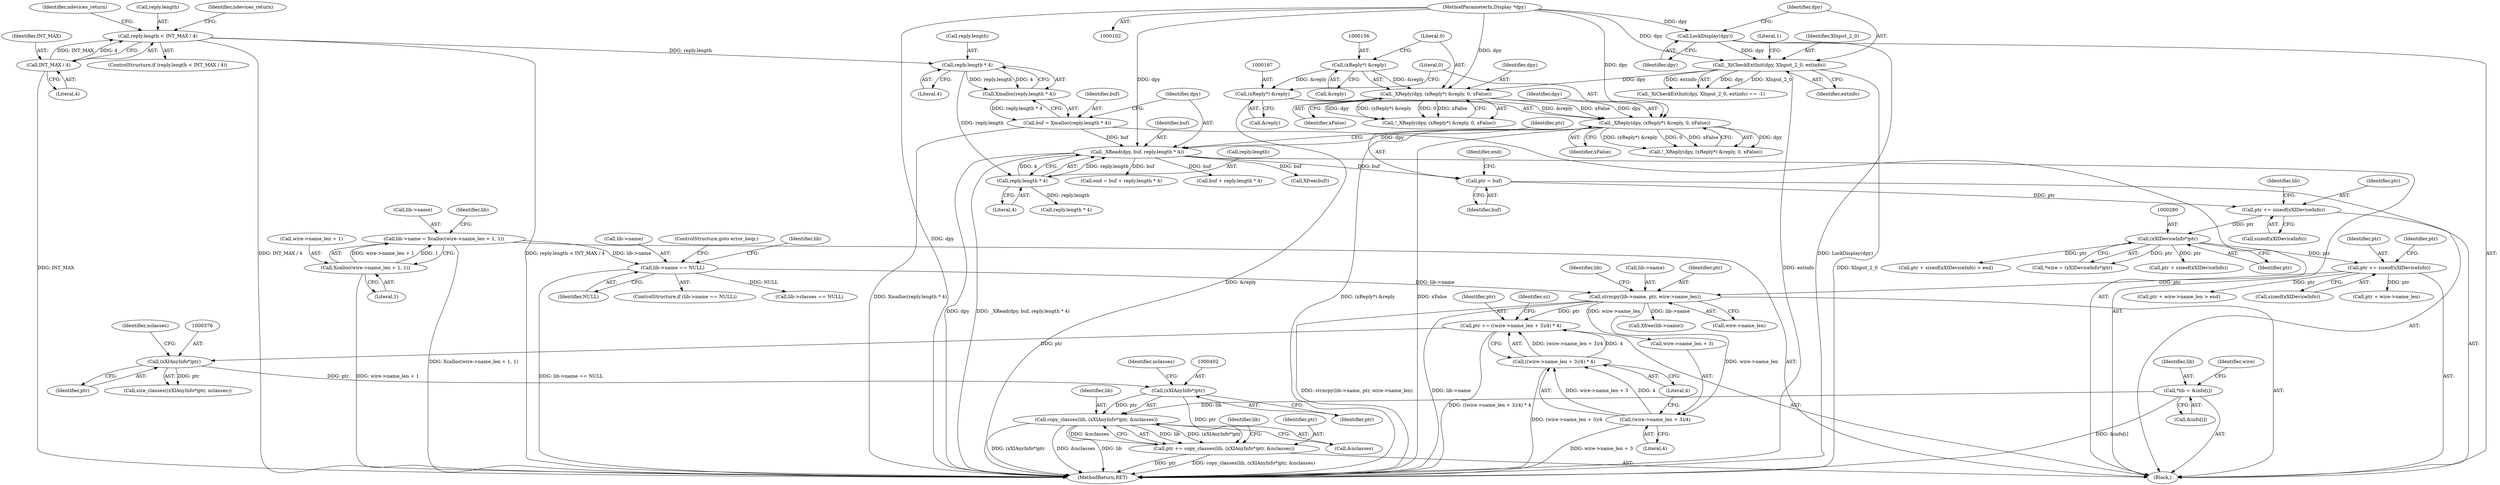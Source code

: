 digraph "0_libXi_19a9cd607de73947fcfb104682f203ffe4e1f4e5_2@API" {
"1000399" [label="(Call,copy_classes(lib, (xXIAnyInfo*)ptr, &nclasses))"];
"1000270" [label="(Call,*lib = &info[i])"];
"1000401" [label="(Call,(xXIAnyInfo*)ptr)"];
"1000375" [label="(Call,(xXIAnyInfo*)ptr)"];
"1000361" [label="(Call,ptr += ((wire->name_len + 3)/4) * 4)"];
"1000363" [label="(Call,((wire->name_len + 3)/4) * 4)"];
"1000364" [label="(Call,(wire->name_len + 3)/4)"];
"1000344" [label="(Call,strncpy(lib->name, ptr, wire->name_len))"];
"1000338" [label="(Call,lib->name == NULL)"];
"1000326" [label="(Call,lib->name = Xcalloc(wire->name_len + 1, 1))"];
"1000330" [label="(Call,Xcalloc(wire->name_len + 1, 1))"];
"1000313" [label="(Call,ptr += sizeof(xXIDeviceInfo))"];
"1000279" [label="(Call,(xXIDeviceInfo*)ptr)"];
"1000254" [label="(Call,ptr += sizeof(xXIDeviceInfo))"];
"1000228" [label="(Call,ptr = buf)"];
"1000220" [label="(Call,_XRead(dpy, buf, reply.length * 4))"];
"1000164" [label="(Call,_XReply(dpy, (xReply*) &reply, 0, xFalse))"];
"1000153" [label="(Call,_XReply(dpy, (xReply*) &reply, 0, xFalse))"];
"1000122" [label="(Call,_XiCheckExtInit(dpy, XInput_2_0, extinfo))"];
"1000118" [label="(Call,LockDisplay(dpy))"];
"1000103" [label="(MethodParameterIn,Display *dpy)"];
"1000155" [label="(Call,(xReply*) &reply)"];
"1000166" [label="(Call,(xReply*) &reply)"];
"1000212" [label="(Call,buf = Xmalloc(reply.length * 4))"];
"1000214" [label="(Call,Xmalloc(reply.length * 4))"];
"1000215" [label="(Call,reply.length * 4)"];
"1000174" [label="(Call,reply.length < INT_MAX / 4)"];
"1000178" [label="(Call,INT_MAX / 4)"];
"1000223" [label="(Call,reply.length * 4)"];
"1000397" [label="(Call,ptr += copy_classes(lib, (xXIAnyInfo*)ptr, &nclasses))"];
"1000283" [label="(Call,ptr + sizeof(xXIDeviceInfo) > end)"];
"1000227" [label="(Literal,4)"];
"1000224" [label="(Call,reply.length)"];
"1000400" [label="(Identifier,lib)"];
"1000124" [label="(Identifier,XInput_2_0)"];
"1000279" [label="(Call,(xXIDeviceInfo*)ptr)"];
"1000277" [label="(Call,*wire = (xXIDeviceInfo*)ptr)"];
"1000118" [label="(Call,LockDisplay(dpy))"];
"1000203" [label="(Identifier,ndevices_return)"];
"1000399" [label="(Call,copy_classes(lib, (xXIAnyInfo*)ptr, &nclasses))"];
"1000166" [label="(Call,(xReply*) &reply)"];
"1000386" [label="(Call,lib->classes == NULL)"];
"1000272" [label="(Call,&info[i])"];
"1000127" [label="(Literal,1)"];
"1000364" [label="(Call,(wire->name_len + 3)/4)"];
"1000375" [label="(Call,(xXIAnyInfo*)ptr)"];
"1000233" [label="(Call,buf + reply.length * 4)"];
"1000213" [label="(Identifier,buf)"];
"1000405" [label="(Identifier,nclasses)"];
"1000260" [label="(Identifier,lib)"];
"1000371" [label="(Literal,4)"];
"1000175" [label="(Call,reply.length)"];
"1000362" [label="(Identifier,ptr)"];
"1000180" [label="(Literal,4)"];
"1000355" [label="(Identifier,lib)"];
"1000404" [label="(Call,&nclasses)"];
"1000179" [label="(Identifier,INT_MAX)"];
"1000222" [label="(Identifier,buf)"];
"1000270" [label="(Call,*lib = &info[i])"];
"1000339" [label="(Call,lib->name)"];
"1000165" [label="(Identifier,dpy)"];
"1000361" [label="(Call,ptr += ((wire->name_len + 3)/4) * 4)"];
"1000173" [label="(ControlStructure,if (reply.length < INT_MAX / 4))"];
"1000330" [label="(Call,Xcalloc(wire->name_len + 1, 1))"];
"1000336" [label="(Literal,1)"];
"1000168" [label="(Call,&reply)"];
"1000123" [label="(Identifier,dpy)"];
"1000152" [label="(Call,!_XReply(dpy, (xReply*) &reply, 0, xFalse))"];
"1000212" [label="(Call,buf = Xmalloc(reply.length * 4))"];
"1000119" [label="(Identifier,dpy)"];
"1000230" [label="(Identifier,buf)"];
"1000159" [label="(Literal,0)"];
"1000327" [label="(Call,lib->name)"];
"1000157" [label="(Call,&reply)"];
"1000392" [label="(Call,Xfree(lib->name))"];
"1000229" [label="(Identifier,ptr)"];
"1000345" [label="(Call,lib->name)"];
"1000235" [label="(Call,reply.length * 4)"];
"1000326" [label="(Call,lib->name = Xcalloc(wire->name_len + 1, 1))"];
"1000284" [label="(Call,ptr + sizeof(xXIDeviceInfo))"];
"1000228" [label="(Call,ptr = buf)"];
"1000153" [label="(Call,_XReply(dpy, (xReply*) &reply, 0, xFalse))"];
"1000232" [label="(Identifier,end)"];
"1000154" [label="(Identifier,dpy)"];
"1000216" [label="(Call,reply.length)"];
"1000254" [label="(Call,ptr += sizeof(xXIDeviceInfo))"];
"1000184" [label="(Identifier,ndevices_return)"];
"1000411" [label="(MethodReturn,RET)"];
"1000343" [label="(ControlStructure,goto error_loop;)"];
"1000342" [label="(Identifier,NULL)"];
"1000314" [label="(Identifier,ptr)"];
"1000155" [label="(Call,(xReply*) &reply)"];
"1000337" [label="(ControlStructure,if (lib->name == NULL))"];
"1000377" [label="(Identifier,ptr)"];
"1000315" [label="(Call,sizeof(xXIDeviceInfo))"];
"1000344" [label="(Call,strncpy(lib->name, ptr, wire->name_len))"];
"1000374" [label="(Call,size_classes((xXIAnyInfo*)ptr, nclasses))"];
"1000363" [label="(Call,((wire->name_len + 3)/4) * 4)"];
"1000318" [label="(Call,ptr + wire->name_len > end)"];
"1000170" [label="(Literal,0)"];
"1000121" [label="(Call,_XiCheckExtInit(dpy, XInput_2_0, extinfo) == -1)"];
"1000346" [label="(Identifier,lib)"];
"1000271" [label="(Identifier,lib)"];
"1000349" [label="(Call,wire->name_len)"];
"1000163" [label="(Call,!_XReply(dpy, (xReply*) &reply, 0, xFalse))"];
"1000223" [label="(Call,reply.length * 4)"];
"1000365" [label="(Call,wire->name_len + 3)"];
"1000122" [label="(Call,_XiCheckExtInit(dpy, XInput_2_0, extinfo))"];
"1000401" [label="(Call,(xXIAnyInfo*)ptr)"];
"1000320" [label="(Identifier,ptr)"];
"1000255" [label="(Identifier,ptr)"];
"1000338" [label="(Call,lib->name == NULL)"];
"1000378" [label="(Identifier,nclasses)"];
"1000348" [label="(Identifier,ptr)"];
"1000220" [label="(Call,_XRead(dpy, buf, reply.length * 4))"];
"1000313" [label="(Call,ptr += sizeof(xXIDeviceInfo))"];
"1000125" [label="(Identifier,extinfo)"];
"1000164" [label="(Call,_XReply(dpy, (xReply*) &reply, 0, xFalse))"];
"1000174" [label="(Call,reply.length < INT_MAX / 4)"];
"1000256" [label="(Call,sizeof(xXIDeviceInfo))"];
"1000219" [label="(Literal,4)"];
"1000171" [label="(Identifier,xFalse)"];
"1000408" [label="(Identifier,lib)"];
"1000311" [label="(Call,Xfree(buf))"];
"1000214" [label="(Call,Xmalloc(reply.length * 4))"];
"1000397" [label="(Call,ptr += copy_classes(lib, (xXIAnyInfo*)ptr, &nclasses))"];
"1000178" [label="(Call,INT_MAX / 4)"];
"1000281" [label="(Identifier,ptr)"];
"1000370" [label="(Literal,4)"];
"1000103" [label="(MethodParameterIn,Display *dpy)"];
"1000106" [label="(Block,)"];
"1000221" [label="(Identifier,dpy)"];
"1000231" [label="(Call,end = buf + reply.length * 4)"];
"1000373" [label="(Identifier,sz)"];
"1000215" [label="(Call,reply.length * 4)"];
"1000331" [label="(Call,wire->name_len + 1)"];
"1000319" [label="(Call,ptr + wire->name_len)"];
"1000340" [label="(Identifier,lib)"];
"1000398" [label="(Identifier,ptr)"];
"1000278" [label="(Identifier,wire)"];
"1000160" [label="(Identifier,xFalse)"];
"1000403" [label="(Identifier,ptr)"];
"1000399" -> "1000397"  [label="AST: "];
"1000399" -> "1000404"  [label="CFG: "];
"1000400" -> "1000399"  [label="AST: "];
"1000401" -> "1000399"  [label="AST: "];
"1000404" -> "1000399"  [label="AST: "];
"1000397" -> "1000399"  [label="CFG: "];
"1000399" -> "1000411"  [label="DDG: (xXIAnyInfo*)ptr"];
"1000399" -> "1000411"  [label="DDG: &nclasses"];
"1000399" -> "1000411"  [label="DDG: lib"];
"1000399" -> "1000397"  [label="DDG: lib"];
"1000399" -> "1000397"  [label="DDG: (xXIAnyInfo*)ptr"];
"1000399" -> "1000397"  [label="DDG: &nclasses"];
"1000270" -> "1000399"  [label="DDG: lib"];
"1000401" -> "1000399"  [label="DDG: ptr"];
"1000270" -> "1000106"  [label="AST: "];
"1000270" -> "1000272"  [label="CFG: "];
"1000271" -> "1000270"  [label="AST: "];
"1000272" -> "1000270"  [label="AST: "];
"1000278" -> "1000270"  [label="CFG: "];
"1000270" -> "1000411"  [label="DDG: &info[i]"];
"1000401" -> "1000403"  [label="CFG: "];
"1000402" -> "1000401"  [label="AST: "];
"1000403" -> "1000401"  [label="AST: "];
"1000405" -> "1000401"  [label="CFG: "];
"1000401" -> "1000397"  [label="DDG: ptr"];
"1000375" -> "1000401"  [label="DDG: ptr"];
"1000375" -> "1000374"  [label="AST: "];
"1000375" -> "1000377"  [label="CFG: "];
"1000376" -> "1000375"  [label="AST: "];
"1000377" -> "1000375"  [label="AST: "];
"1000378" -> "1000375"  [label="CFG: "];
"1000375" -> "1000374"  [label="DDG: ptr"];
"1000361" -> "1000375"  [label="DDG: ptr"];
"1000361" -> "1000106"  [label="AST: "];
"1000361" -> "1000363"  [label="CFG: "];
"1000362" -> "1000361"  [label="AST: "];
"1000363" -> "1000361"  [label="AST: "];
"1000373" -> "1000361"  [label="CFG: "];
"1000361" -> "1000411"  [label="DDG: ((wire->name_len + 3)/4) * 4"];
"1000363" -> "1000361"  [label="DDG: (wire->name_len + 3)/4"];
"1000363" -> "1000361"  [label="DDG: 4"];
"1000344" -> "1000361"  [label="DDG: ptr"];
"1000363" -> "1000371"  [label="CFG: "];
"1000364" -> "1000363"  [label="AST: "];
"1000371" -> "1000363"  [label="AST: "];
"1000363" -> "1000411"  [label="DDG: (wire->name_len + 3)/4"];
"1000364" -> "1000363"  [label="DDG: wire->name_len + 3"];
"1000364" -> "1000363"  [label="DDG: 4"];
"1000364" -> "1000370"  [label="CFG: "];
"1000365" -> "1000364"  [label="AST: "];
"1000370" -> "1000364"  [label="AST: "];
"1000371" -> "1000364"  [label="CFG: "];
"1000364" -> "1000411"  [label="DDG: wire->name_len + 3"];
"1000344" -> "1000364"  [label="DDG: wire->name_len"];
"1000344" -> "1000106"  [label="AST: "];
"1000344" -> "1000349"  [label="CFG: "];
"1000345" -> "1000344"  [label="AST: "];
"1000348" -> "1000344"  [label="AST: "];
"1000349" -> "1000344"  [label="AST: "];
"1000355" -> "1000344"  [label="CFG: "];
"1000344" -> "1000411"  [label="DDG: strncpy(lib->name, ptr, wire->name_len)"];
"1000344" -> "1000411"  [label="DDG: lib->name"];
"1000338" -> "1000344"  [label="DDG: lib->name"];
"1000313" -> "1000344"  [label="DDG: ptr"];
"1000344" -> "1000365"  [label="DDG: wire->name_len"];
"1000344" -> "1000392"  [label="DDG: lib->name"];
"1000338" -> "1000337"  [label="AST: "];
"1000338" -> "1000342"  [label="CFG: "];
"1000339" -> "1000338"  [label="AST: "];
"1000342" -> "1000338"  [label="AST: "];
"1000343" -> "1000338"  [label="CFG: "];
"1000346" -> "1000338"  [label="CFG: "];
"1000338" -> "1000411"  [label="DDG: lib->name == NULL"];
"1000326" -> "1000338"  [label="DDG: lib->name"];
"1000338" -> "1000386"  [label="DDG: NULL"];
"1000326" -> "1000106"  [label="AST: "];
"1000326" -> "1000330"  [label="CFG: "];
"1000327" -> "1000326"  [label="AST: "];
"1000330" -> "1000326"  [label="AST: "];
"1000340" -> "1000326"  [label="CFG: "];
"1000326" -> "1000411"  [label="DDG: Xcalloc(wire->name_len + 1, 1)"];
"1000330" -> "1000326"  [label="DDG: wire->name_len + 1"];
"1000330" -> "1000326"  [label="DDG: 1"];
"1000330" -> "1000336"  [label="CFG: "];
"1000331" -> "1000330"  [label="AST: "];
"1000336" -> "1000330"  [label="AST: "];
"1000330" -> "1000411"  [label="DDG: wire->name_len + 1"];
"1000313" -> "1000106"  [label="AST: "];
"1000313" -> "1000315"  [label="CFG: "];
"1000314" -> "1000313"  [label="AST: "];
"1000315" -> "1000313"  [label="AST: "];
"1000320" -> "1000313"  [label="CFG: "];
"1000279" -> "1000313"  [label="DDG: ptr"];
"1000313" -> "1000318"  [label="DDG: ptr"];
"1000313" -> "1000319"  [label="DDG: ptr"];
"1000279" -> "1000277"  [label="AST: "];
"1000279" -> "1000281"  [label="CFG: "];
"1000280" -> "1000279"  [label="AST: "];
"1000281" -> "1000279"  [label="AST: "];
"1000277" -> "1000279"  [label="CFG: "];
"1000279" -> "1000277"  [label="DDG: ptr"];
"1000254" -> "1000279"  [label="DDG: ptr"];
"1000279" -> "1000283"  [label="DDG: ptr"];
"1000279" -> "1000284"  [label="DDG: ptr"];
"1000254" -> "1000106"  [label="AST: "];
"1000254" -> "1000256"  [label="CFG: "];
"1000255" -> "1000254"  [label="AST: "];
"1000256" -> "1000254"  [label="AST: "];
"1000260" -> "1000254"  [label="CFG: "];
"1000228" -> "1000254"  [label="DDG: ptr"];
"1000228" -> "1000106"  [label="AST: "];
"1000228" -> "1000230"  [label="CFG: "];
"1000229" -> "1000228"  [label="AST: "];
"1000230" -> "1000228"  [label="AST: "];
"1000232" -> "1000228"  [label="CFG: "];
"1000220" -> "1000228"  [label="DDG: buf"];
"1000220" -> "1000106"  [label="AST: "];
"1000220" -> "1000223"  [label="CFG: "];
"1000221" -> "1000220"  [label="AST: "];
"1000222" -> "1000220"  [label="AST: "];
"1000223" -> "1000220"  [label="AST: "];
"1000229" -> "1000220"  [label="CFG: "];
"1000220" -> "1000411"  [label="DDG: dpy"];
"1000220" -> "1000411"  [label="DDG: _XRead(dpy, buf, reply.length * 4)"];
"1000164" -> "1000220"  [label="DDG: dpy"];
"1000103" -> "1000220"  [label="DDG: dpy"];
"1000212" -> "1000220"  [label="DDG: buf"];
"1000223" -> "1000220"  [label="DDG: reply.length"];
"1000223" -> "1000220"  [label="DDG: 4"];
"1000220" -> "1000231"  [label="DDG: buf"];
"1000220" -> "1000233"  [label="DDG: buf"];
"1000220" -> "1000311"  [label="DDG: buf"];
"1000164" -> "1000163"  [label="AST: "];
"1000164" -> "1000171"  [label="CFG: "];
"1000165" -> "1000164"  [label="AST: "];
"1000166" -> "1000164"  [label="AST: "];
"1000170" -> "1000164"  [label="AST: "];
"1000171" -> "1000164"  [label="AST: "];
"1000163" -> "1000164"  [label="CFG: "];
"1000164" -> "1000411"  [label="DDG: (xReply*) &reply"];
"1000164" -> "1000411"  [label="DDG: xFalse"];
"1000164" -> "1000163"  [label="DDG: dpy"];
"1000164" -> "1000163"  [label="DDG: (xReply*) &reply"];
"1000164" -> "1000163"  [label="DDG: 0"];
"1000164" -> "1000163"  [label="DDG: xFalse"];
"1000153" -> "1000164"  [label="DDG: dpy"];
"1000153" -> "1000164"  [label="DDG: xFalse"];
"1000103" -> "1000164"  [label="DDG: dpy"];
"1000166" -> "1000164"  [label="DDG: &reply"];
"1000153" -> "1000152"  [label="AST: "];
"1000153" -> "1000160"  [label="CFG: "];
"1000154" -> "1000153"  [label="AST: "];
"1000155" -> "1000153"  [label="AST: "];
"1000159" -> "1000153"  [label="AST: "];
"1000160" -> "1000153"  [label="AST: "];
"1000152" -> "1000153"  [label="CFG: "];
"1000153" -> "1000152"  [label="DDG: dpy"];
"1000153" -> "1000152"  [label="DDG: (xReply*) &reply"];
"1000153" -> "1000152"  [label="DDG: 0"];
"1000153" -> "1000152"  [label="DDG: xFalse"];
"1000122" -> "1000153"  [label="DDG: dpy"];
"1000103" -> "1000153"  [label="DDG: dpy"];
"1000155" -> "1000153"  [label="DDG: &reply"];
"1000122" -> "1000121"  [label="AST: "];
"1000122" -> "1000125"  [label="CFG: "];
"1000123" -> "1000122"  [label="AST: "];
"1000124" -> "1000122"  [label="AST: "];
"1000125" -> "1000122"  [label="AST: "];
"1000127" -> "1000122"  [label="CFG: "];
"1000122" -> "1000411"  [label="DDG: extinfo"];
"1000122" -> "1000411"  [label="DDG: XInput_2_0"];
"1000122" -> "1000121"  [label="DDG: dpy"];
"1000122" -> "1000121"  [label="DDG: XInput_2_0"];
"1000122" -> "1000121"  [label="DDG: extinfo"];
"1000118" -> "1000122"  [label="DDG: dpy"];
"1000103" -> "1000122"  [label="DDG: dpy"];
"1000118" -> "1000106"  [label="AST: "];
"1000118" -> "1000119"  [label="CFG: "];
"1000119" -> "1000118"  [label="AST: "];
"1000123" -> "1000118"  [label="CFG: "];
"1000118" -> "1000411"  [label="DDG: LockDisplay(dpy)"];
"1000103" -> "1000118"  [label="DDG: dpy"];
"1000103" -> "1000102"  [label="AST: "];
"1000103" -> "1000411"  [label="DDG: dpy"];
"1000155" -> "1000157"  [label="CFG: "];
"1000156" -> "1000155"  [label="AST: "];
"1000157" -> "1000155"  [label="AST: "];
"1000159" -> "1000155"  [label="CFG: "];
"1000155" -> "1000166"  [label="DDG: &reply"];
"1000166" -> "1000168"  [label="CFG: "];
"1000167" -> "1000166"  [label="AST: "];
"1000168" -> "1000166"  [label="AST: "];
"1000170" -> "1000166"  [label="CFG: "];
"1000166" -> "1000411"  [label="DDG: &reply"];
"1000212" -> "1000106"  [label="AST: "];
"1000212" -> "1000214"  [label="CFG: "];
"1000213" -> "1000212"  [label="AST: "];
"1000214" -> "1000212"  [label="AST: "];
"1000221" -> "1000212"  [label="CFG: "];
"1000212" -> "1000411"  [label="DDG: Xmalloc(reply.length * 4)"];
"1000214" -> "1000212"  [label="DDG: reply.length * 4"];
"1000214" -> "1000215"  [label="CFG: "];
"1000215" -> "1000214"  [label="AST: "];
"1000215" -> "1000214"  [label="DDG: reply.length"];
"1000215" -> "1000214"  [label="DDG: 4"];
"1000215" -> "1000219"  [label="CFG: "];
"1000216" -> "1000215"  [label="AST: "];
"1000219" -> "1000215"  [label="AST: "];
"1000174" -> "1000215"  [label="DDG: reply.length"];
"1000215" -> "1000223"  [label="DDG: reply.length"];
"1000174" -> "1000173"  [label="AST: "];
"1000174" -> "1000178"  [label="CFG: "];
"1000175" -> "1000174"  [label="AST: "];
"1000178" -> "1000174"  [label="AST: "];
"1000184" -> "1000174"  [label="CFG: "];
"1000203" -> "1000174"  [label="CFG: "];
"1000174" -> "1000411"  [label="DDG: INT_MAX / 4"];
"1000174" -> "1000411"  [label="DDG: reply.length < INT_MAX / 4"];
"1000178" -> "1000174"  [label="DDG: INT_MAX"];
"1000178" -> "1000174"  [label="DDG: 4"];
"1000178" -> "1000180"  [label="CFG: "];
"1000179" -> "1000178"  [label="AST: "];
"1000180" -> "1000178"  [label="AST: "];
"1000178" -> "1000411"  [label="DDG: INT_MAX"];
"1000223" -> "1000227"  [label="CFG: "];
"1000224" -> "1000223"  [label="AST: "];
"1000227" -> "1000223"  [label="AST: "];
"1000223" -> "1000235"  [label="DDG: reply.length"];
"1000397" -> "1000106"  [label="AST: "];
"1000398" -> "1000397"  [label="AST: "];
"1000408" -> "1000397"  [label="CFG: "];
"1000397" -> "1000411"  [label="DDG: ptr"];
"1000397" -> "1000411"  [label="DDG: copy_classes(lib, (xXIAnyInfo*)ptr, &nclasses)"];
}
